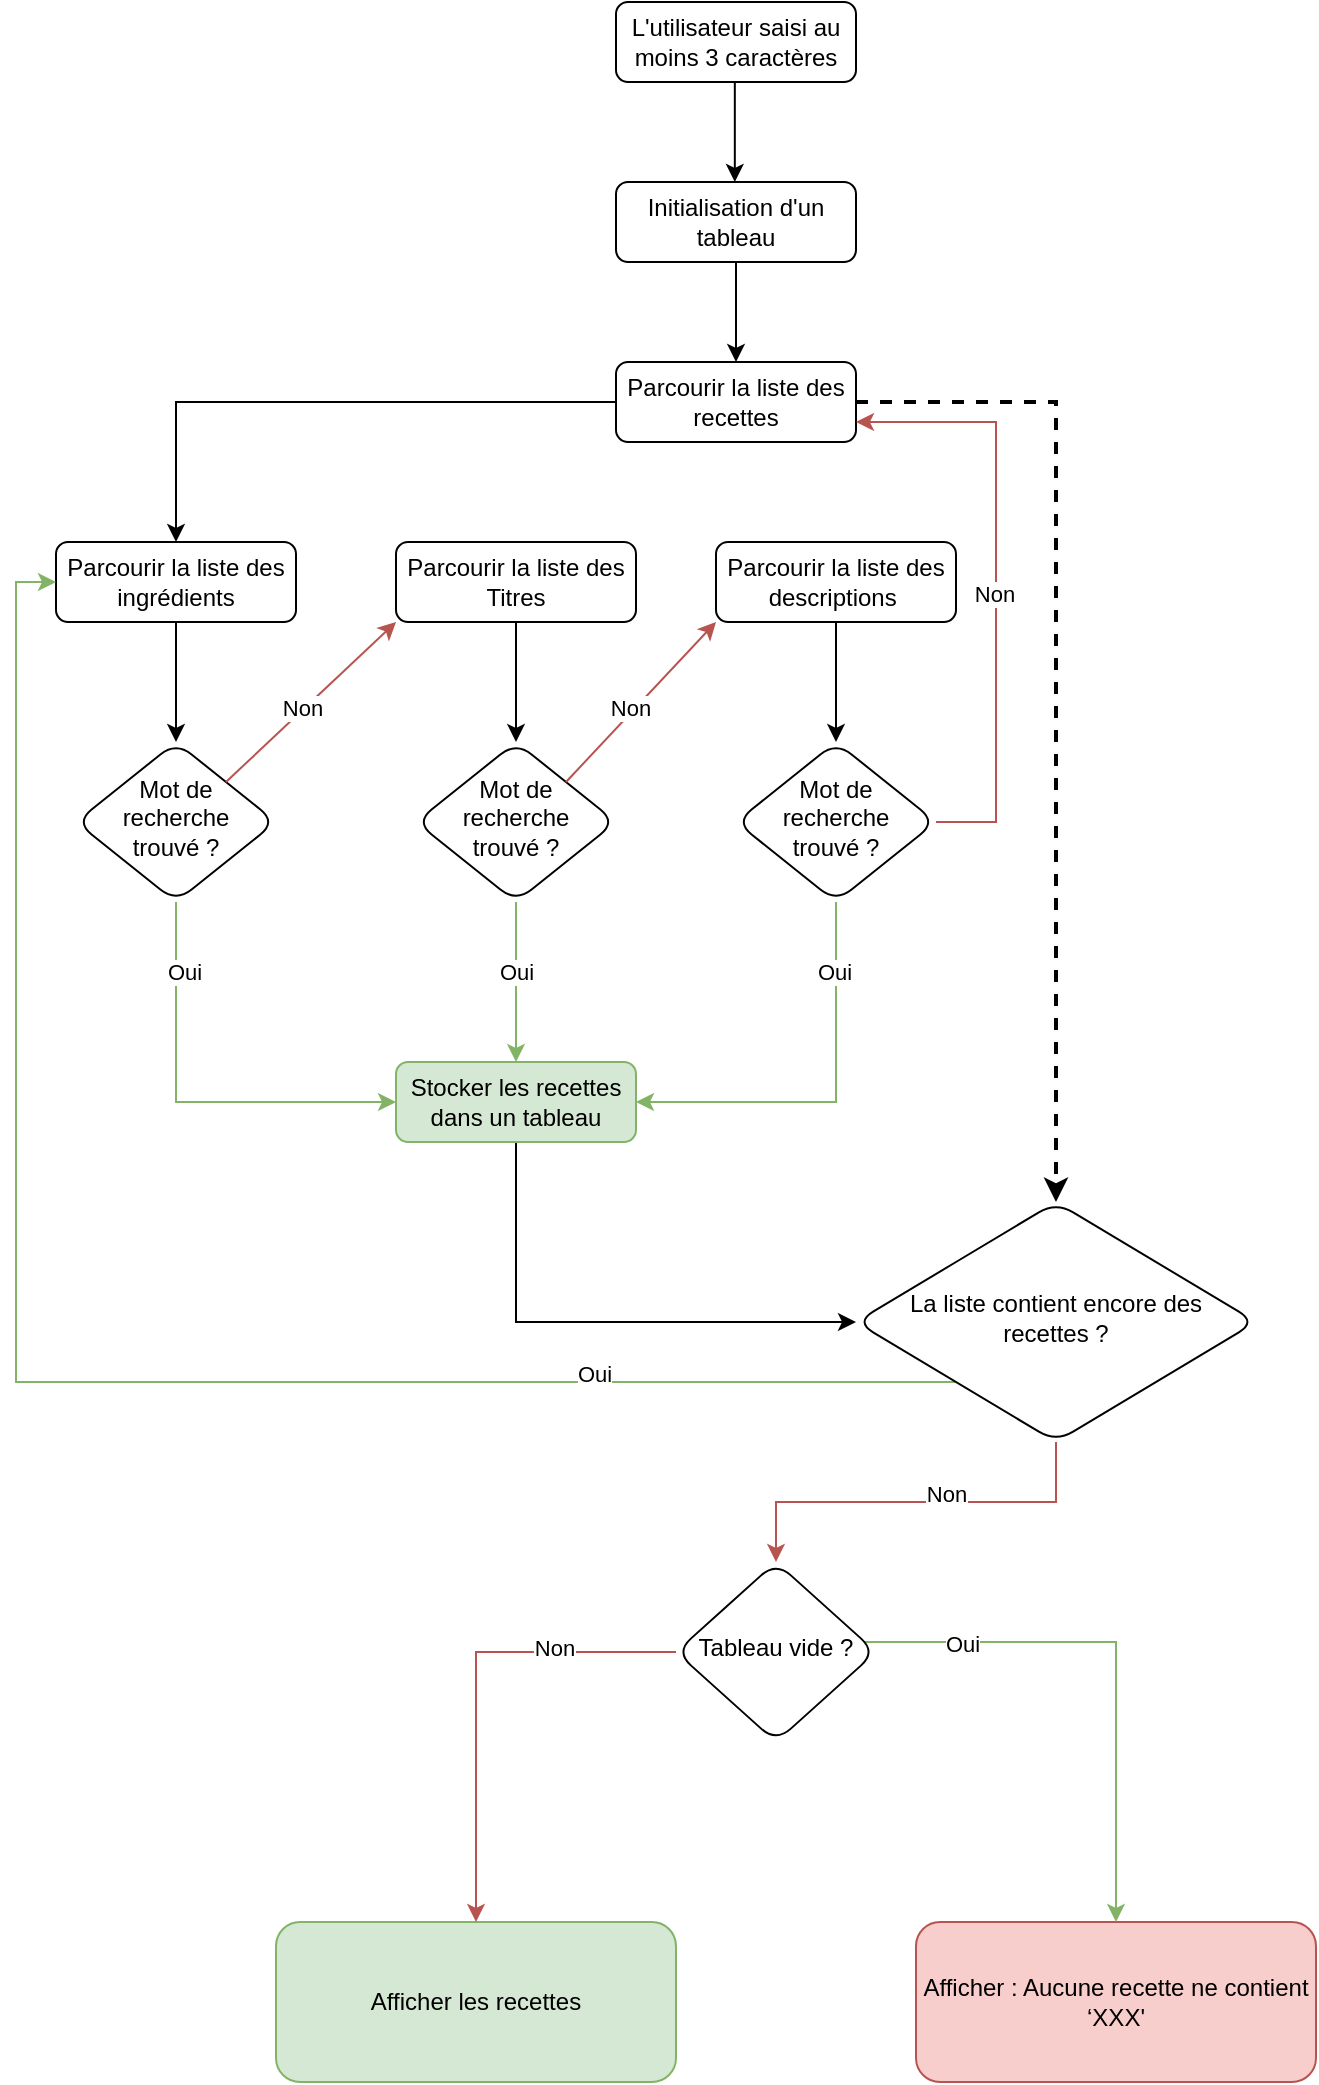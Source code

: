 <mxfile version="22.0.4" type="github">
  <diagram id="C5RBs43oDa-KdzZeNtuy" name="Page-1">
    <mxGraphModel dx="1592" dy="973" grid="1" gridSize="10" guides="1" tooltips="1" connect="1" arrows="1" fold="1" page="1" pageScale="1" pageWidth="827" pageHeight="1169" math="0" shadow="0">
      <root>
        <mxCell id="WIyWlLk6GJQsqaUBKTNV-0" />
        <mxCell id="WIyWlLk6GJQsqaUBKTNV-1" parent="WIyWlLk6GJQsqaUBKTNV-0" />
        <mxCell id="WIyWlLk6GJQsqaUBKTNV-3" value="Initialisation d&#39;un tableau" style="rounded=1;whiteSpace=wrap;html=1;fontSize=12;glass=0;strokeWidth=1;shadow=0;" parent="WIyWlLk6GJQsqaUBKTNV-1" vertex="1">
          <mxGeometry x="330" y="130" width="120" height="40" as="geometry" />
        </mxCell>
        <mxCell id="WIyWlLk6GJQsqaUBKTNV-7" value="&lt;div style=&quot;&quot; title=&quot;Page 3&quot; class=&quot;page&quot;&gt;&lt;div style=&quot;&quot; class=&quot;section&quot;&gt;&lt;div class=&quot;layoutArea&quot;&gt;&lt;div class=&quot;column&quot;&gt;&lt;p&gt;Afficher : Aucune recette ne contient ‘XXX&#39;&lt;/p&gt;&lt;/div&gt;&lt;/div&gt;&lt;/div&gt;&lt;/div&gt;" style="rounded=1;whiteSpace=wrap;html=1;fontSize=12;glass=0;strokeWidth=1;shadow=0;align=center;fillColor=#f8cecc;strokeColor=#b85450;labelBackgroundColor=none;" parent="WIyWlLk6GJQsqaUBKTNV-1" vertex="1">
          <mxGeometry x="480" y="1000" width="200" height="80" as="geometry" />
        </mxCell>
        <mxCell id="tcweHhLTP4D0W3foXHjk-137" style="edgeStyle=orthogonalEdgeStyle;rounded=0;orthogonalLoop=1;jettySize=auto;html=1;exitX=0.5;exitY=1;exitDx=0;exitDy=0;" edge="1" parent="WIyWlLk6GJQsqaUBKTNV-1" source="WIyWlLk6GJQsqaUBKTNV-11" target="tcweHhLTP4D0W3foXHjk-45">
          <mxGeometry relative="1" as="geometry" />
        </mxCell>
        <mxCell id="WIyWlLk6GJQsqaUBKTNV-11" value="Parcourir la liste des descriptions&amp;nbsp;" style="rounded=1;whiteSpace=wrap;html=1;fontSize=12;glass=0;strokeWidth=1;shadow=0;" parent="WIyWlLk6GJQsqaUBKTNV-1" vertex="1">
          <mxGeometry x="380" y="310" width="120" height="40" as="geometry" />
        </mxCell>
        <mxCell id="tcweHhLTP4D0W3foXHjk-135" style="edgeStyle=orthogonalEdgeStyle;rounded=0;orthogonalLoop=1;jettySize=auto;html=1;exitX=0.5;exitY=1;exitDx=0;exitDy=0;" edge="1" parent="WIyWlLk6GJQsqaUBKTNV-1" source="WIyWlLk6GJQsqaUBKTNV-12" target="tcweHhLTP4D0W3foXHjk-9">
          <mxGeometry relative="1" as="geometry" />
        </mxCell>
        <mxCell id="WIyWlLk6GJQsqaUBKTNV-12" value="Parcourir la liste des ingrédients" style="rounded=1;whiteSpace=wrap;html=1;fontSize=12;glass=0;strokeWidth=1;shadow=0;" parent="WIyWlLk6GJQsqaUBKTNV-1" vertex="1">
          <mxGeometry x="50" y="310" width="120" height="40" as="geometry" />
        </mxCell>
        <mxCell id="tcweHhLTP4D0W3foXHjk-138" style="edgeStyle=orthogonalEdgeStyle;rounded=0;orthogonalLoop=1;jettySize=auto;html=1;exitX=0.5;exitY=1;exitDx=0;exitDy=0;entryX=0;entryY=0.5;entryDx=0;entryDy=0;fillColor=#d5e8d4;strokeColor=#82b366;strokeWidth=1;" edge="1" parent="WIyWlLk6GJQsqaUBKTNV-1" source="tcweHhLTP4D0W3foXHjk-9" target="tcweHhLTP4D0W3foXHjk-77">
          <mxGeometry relative="1" as="geometry" />
        </mxCell>
        <mxCell id="tcweHhLTP4D0W3foXHjk-163" value="Oui" style="edgeLabel;html=1;align=center;verticalAlign=middle;resizable=0;points=[];" vertex="1" connectable="0" parent="tcweHhLTP4D0W3foXHjk-138">
          <mxGeometry x="-0.681" y="4" relative="1" as="geometry">
            <mxPoint y="1" as="offset" />
          </mxGeometry>
        </mxCell>
        <mxCell id="tcweHhLTP4D0W3foXHjk-9" value="&lt;p&gt;Mot de recherche trouvé ?&lt;br&gt;&lt;/p&gt;" style="rhombus;whiteSpace=wrap;html=1;shadow=0;fontFamily=Helvetica;fontSize=12;align=center;strokeWidth=1;spacing=6;spacingTop=-4;rounded=1;" vertex="1" parent="WIyWlLk6GJQsqaUBKTNV-1">
          <mxGeometry x="60" y="410" width="100" height="80" as="geometry" />
        </mxCell>
        <mxCell id="tcweHhLTP4D0W3foXHjk-136" style="edgeStyle=orthogonalEdgeStyle;rounded=0;orthogonalLoop=1;jettySize=auto;html=1;exitX=0.5;exitY=1;exitDx=0;exitDy=0;" edge="1" parent="WIyWlLk6GJQsqaUBKTNV-1" source="tcweHhLTP4D0W3foXHjk-14" target="tcweHhLTP4D0W3foXHjk-129">
          <mxGeometry relative="1" as="geometry" />
        </mxCell>
        <mxCell id="tcweHhLTP4D0W3foXHjk-14" value="Parcourir la liste des Titres" style="rounded=1;whiteSpace=wrap;html=1;fontSize=12;glass=0;strokeWidth=1;shadow=0;" vertex="1" parent="WIyWlLk6GJQsqaUBKTNV-1">
          <mxGeometry x="220" y="310" width="120" height="40" as="geometry" />
        </mxCell>
        <mxCell id="tcweHhLTP4D0W3foXHjk-120" style="edgeStyle=orthogonalEdgeStyle;rounded=0;orthogonalLoop=1;jettySize=auto;html=1;exitX=0;exitY=0.5;exitDx=0;exitDy=0;entryX=0.5;entryY=0;entryDx=0;entryDy=0;" edge="1" parent="WIyWlLk6GJQsqaUBKTNV-1" source="tcweHhLTP4D0W3foXHjk-39" target="WIyWlLk6GJQsqaUBKTNV-12">
          <mxGeometry relative="1" as="geometry" />
        </mxCell>
        <mxCell id="tcweHhLTP4D0W3foXHjk-142" style="edgeStyle=orthogonalEdgeStyle;rounded=0;orthogonalLoop=1;jettySize=auto;html=1;exitX=1;exitY=0.5;exitDx=0;exitDy=0;dashed=1;strokeWidth=2;" edge="1" parent="WIyWlLk6GJQsqaUBKTNV-1" source="tcweHhLTP4D0W3foXHjk-39" target="tcweHhLTP4D0W3foXHjk-115">
          <mxGeometry relative="1" as="geometry">
            <mxPoint x="630" y="410" as="targetPoint" />
          </mxGeometry>
        </mxCell>
        <mxCell id="tcweHhLTP4D0W3foXHjk-39" value="Parcourir la liste des recettes" style="rounded=1;whiteSpace=wrap;html=1;fontSize=12;glass=0;strokeWidth=1;shadow=0;" vertex="1" parent="WIyWlLk6GJQsqaUBKTNV-1">
          <mxGeometry x="330" y="220" width="120" height="40" as="geometry" />
        </mxCell>
        <mxCell id="tcweHhLTP4D0W3foXHjk-140" style="edgeStyle=orthogonalEdgeStyle;rounded=0;orthogonalLoop=1;jettySize=auto;html=1;exitX=0.5;exitY=1;exitDx=0;exitDy=0;entryX=1;entryY=0.5;entryDx=0;entryDy=0;fillColor=#d5e8d4;strokeColor=#82b366;strokeWidth=1;" edge="1" parent="WIyWlLk6GJQsqaUBKTNV-1" source="tcweHhLTP4D0W3foXHjk-45" target="tcweHhLTP4D0W3foXHjk-77">
          <mxGeometry relative="1" as="geometry" />
        </mxCell>
        <mxCell id="tcweHhLTP4D0W3foXHjk-165" value="Oui" style="edgeLabel;html=1;align=center;verticalAlign=middle;resizable=0;points=[];" vertex="1" connectable="0" parent="tcweHhLTP4D0W3foXHjk-140">
          <mxGeometry x="-0.665" y="-1" relative="1" as="geometry">
            <mxPoint y="1" as="offset" />
          </mxGeometry>
        </mxCell>
        <mxCell id="tcweHhLTP4D0W3foXHjk-145" style="edgeStyle=orthogonalEdgeStyle;rounded=0;orthogonalLoop=1;jettySize=auto;html=1;exitX=1;exitY=0.5;exitDx=0;exitDy=0;fillColor=#f8cecc;strokeColor=#b85450;" edge="1" parent="WIyWlLk6GJQsqaUBKTNV-1" source="tcweHhLTP4D0W3foXHjk-45">
          <mxGeometry relative="1" as="geometry">
            <mxPoint x="450" y="250" as="targetPoint" />
            <Array as="points">
              <mxPoint x="520" y="450" />
              <mxPoint x="520" y="250" />
            </Array>
          </mxGeometry>
        </mxCell>
        <mxCell id="tcweHhLTP4D0W3foXHjk-148" value="Non" style="edgeLabel;html=1;align=center;verticalAlign=middle;resizable=0;points=[];" vertex="1" connectable="0" parent="tcweHhLTP4D0W3foXHjk-145">
          <mxGeometry x="-0.039" y="1" relative="1" as="geometry">
            <mxPoint as="offset" />
          </mxGeometry>
        </mxCell>
        <mxCell id="tcweHhLTP4D0W3foXHjk-45" value="&lt;p&gt;Mot de recherche trouvé ?&lt;br&gt;&lt;/p&gt;" style="rhombus;whiteSpace=wrap;html=1;shadow=0;fontFamily=Helvetica;fontSize=12;align=center;strokeWidth=1;spacing=6;spacingTop=-4;rounded=1;" vertex="1" parent="WIyWlLk6GJQsqaUBKTNV-1">
          <mxGeometry x="390" y="410" width="100" height="80" as="geometry" />
        </mxCell>
        <mxCell id="tcweHhLTP4D0W3foXHjk-57" value="" style="endArrow=classic;html=1;rounded=1;entryX=0.5;entryY=0;entryDx=0;entryDy=0;" edge="1" parent="WIyWlLk6GJQsqaUBKTNV-1" source="WIyWlLk6GJQsqaUBKTNV-3" target="tcweHhLTP4D0W3foXHjk-39">
          <mxGeometry width="50" height="50" relative="1" as="geometry">
            <mxPoint x="389.64" y="170" as="sourcePoint" />
            <mxPoint x="389.64" y="210" as="targetPoint" />
          </mxGeometry>
        </mxCell>
        <mxCell id="tcweHhLTP4D0W3foXHjk-61" value="Afficher les recettes" style="rounded=1;whiteSpace=wrap;html=1;fontSize=12;glass=0;strokeWidth=1;shadow=0;labelBackgroundColor=none;verticalAlign=middle;fillColor=#d5e8d4;strokeColor=#82b366;" vertex="1" parent="WIyWlLk6GJQsqaUBKTNV-1">
          <mxGeometry x="160" y="1000" width="200" height="80" as="geometry" />
        </mxCell>
        <mxCell id="tcweHhLTP4D0W3foXHjk-73" value="L&#39;utilisateur saisi au moins 3 caractères" style="rounded=1;whiteSpace=wrap;html=1;fontSize=12;glass=0;strokeWidth=1;shadow=0;" vertex="1" parent="WIyWlLk6GJQsqaUBKTNV-1">
          <mxGeometry x="330" y="40" width="120" height="40" as="geometry" />
        </mxCell>
        <mxCell id="tcweHhLTP4D0W3foXHjk-74" value="" style="endArrow=classic;html=1;rounded=1;entryX=0.5;entryY=0;entryDx=0;entryDy=0;" edge="1" parent="WIyWlLk6GJQsqaUBKTNV-1">
          <mxGeometry width="50" height="50" relative="1" as="geometry">
            <mxPoint x="389.41" y="80" as="sourcePoint" />
            <mxPoint x="389.41" y="130" as="targetPoint" />
          </mxGeometry>
        </mxCell>
        <mxCell id="tcweHhLTP4D0W3foXHjk-157" style="edgeStyle=orthogonalEdgeStyle;rounded=0;orthogonalLoop=1;jettySize=auto;html=1;entryX=0.5;entryY=0;entryDx=0;entryDy=0;fillColor=#d5e8d4;strokeColor=#82b366;strokeWidth=1;" edge="1" parent="WIyWlLk6GJQsqaUBKTNV-1" source="tcweHhLTP4D0W3foXHjk-76" target="WIyWlLk6GJQsqaUBKTNV-7">
          <mxGeometry relative="1" as="geometry">
            <Array as="points">
              <mxPoint x="580" y="860" />
            </Array>
          </mxGeometry>
        </mxCell>
        <mxCell id="tcweHhLTP4D0W3foXHjk-162" value="Oui" style="edgeLabel;html=1;align=center;verticalAlign=middle;resizable=0;points=[];" vertex="1" connectable="0" parent="tcweHhLTP4D0W3foXHjk-157">
          <mxGeometry x="-0.638" y="-1" relative="1" as="geometry">
            <mxPoint as="offset" />
          </mxGeometry>
        </mxCell>
        <mxCell id="tcweHhLTP4D0W3foXHjk-160" style="edgeStyle=orthogonalEdgeStyle;rounded=0;orthogonalLoop=1;jettySize=auto;html=1;entryX=0.5;entryY=0;entryDx=0;entryDy=0;fillColor=#f8cecc;strokeColor=#b85450;" edge="1" parent="WIyWlLk6GJQsqaUBKTNV-1" source="tcweHhLTP4D0W3foXHjk-76" target="tcweHhLTP4D0W3foXHjk-61">
          <mxGeometry relative="1" as="geometry">
            <Array as="points">
              <mxPoint x="260" y="865" />
            </Array>
          </mxGeometry>
        </mxCell>
        <mxCell id="tcweHhLTP4D0W3foXHjk-161" value="Non" style="edgeLabel;html=1;align=center;verticalAlign=middle;resizable=0;points=[];" vertex="1" connectable="0" parent="tcweHhLTP4D0W3foXHjk-160">
          <mxGeometry x="-0.482" y="-2" relative="1" as="geometry">
            <mxPoint as="offset" />
          </mxGeometry>
        </mxCell>
        <mxCell id="tcweHhLTP4D0W3foXHjk-76" value="&lt;p&gt;Tableau vide ?&lt;br&gt;&lt;/p&gt;" style="rhombus;whiteSpace=wrap;html=1;shadow=0;fontFamily=Helvetica;fontSize=12;align=center;strokeWidth=1;spacing=6;spacingTop=-4;rounded=1;" vertex="1" parent="WIyWlLk6GJQsqaUBKTNV-1">
          <mxGeometry x="360" y="820" width="100" height="90" as="geometry" />
        </mxCell>
        <mxCell id="tcweHhLTP4D0W3foXHjk-144" style="edgeStyle=orthogonalEdgeStyle;rounded=0;orthogonalLoop=1;jettySize=auto;html=1;exitX=0.5;exitY=1;exitDx=0;exitDy=0;entryX=0;entryY=0.5;entryDx=0;entryDy=0;" edge="1" parent="WIyWlLk6GJQsqaUBKTNV-1" source="tcweHhLTP4D0W3foXHjk-77" target="tcweHhLTP4D0W3foXHjk-115">
          <mxGeometry relative="1" as="geometry" />
        </mxCell>
        <mxCell id="tcweHhLTP4D0W3foXHjk-77" value="Stocker les recettes dans un tableau" style="rounded=1;whiteSpace=wrap;html=1;fontSize=12;glass=0;strokeWidth=1;shadow=0;fillColor=#d5e8d4;strokeColor=#82b366;" vertex="1" parent="WIyWlLk6GJQsqaUBKTNV-1">
          <mxGeometry x="220" y="570" width="120" height="40" as="geometry" />
        </mxCell>
        <mxCell id="tcweHhLTP4D0W3foXHjk-153" style="edgeStyle=orthogonalEdgeStyle;rounded=0;orthogonalLoop=1;jettySize=auto;html=1;entryX=0;entryY=0.5;entryDx=0;entryDy=0;exitX=0;exitY=1;exitDx=0;exitDy=0;fillColor=#d5e8d4;strokeColor=#82b366;strokeWidth=1;" edge="1" parent="WIyWlLk6GJQsqaUBKTNV-1" source="tcweHhLTP4D0W3foXHjk-115" target="WIyWlLk6GJQsqaUBKTNV-12">
          <mxGeometry relative="1" as="geometry">
            <mxPoint x="510" y="689.97" as="sourcePoint" />
            <mxPoint x="30" y="357.47" as="targetPoint" />
          </mxGeometry>
        </mxCell>
        <mxCell id="tcweHhLTP4D0W3foXHjk-154" value="Oui" style="edgeLabel;html=1;align=center;verticalAlign=middle;resizable=0;points=[];" vertex="1" connectable="0" parent="tcweHhLTP4D0W3foXHjk-153">
          <mxGeometry x="-0.592" y="-4" relative="1" as="geometry">
            <mxPoint as="offset" />
          </mxGeometry>
        </mxCell>
        <mxCell id="tcweHhLTP4D0W3foXHjk-159" style="edgeStyle=orthogonalEdgeStyle;rounded=0;orthogonalLoop=1;jettySize=auto;html=1;fillColor=#f8cecc;strokeColor=#b85450;" edge="1" parent="WIyWlLk6GJQsqaUBKTNV-1" source="tcweHhLTP4D0W3foXHjk-115" target="tcweHhLTP4D0W3foXHjk-76">
          <mxGeometry relative="1" as="geometry" />
        </mxCell>
        <mxCell id="tcweHhLTP4D0W3foXHjk-166" value="Non" style="edgeLabel;html=1;align=center;verticalAlign=middle;resizable=0;points=[];" vertex="1" connectable="0" parent="tcweHhLTP4D0W3foXHjk-159">
          <mxGeometry x="-0.15" y="-4" relative="1" as="geometry">
            <mxPoint as="offset" />
          </mxGeometry>
        </mxCell>
        <mxCell id="tcweHhLTP4D0W3foXHjk-115" value="&lt;p&gt;La liste contient encore des recettes ?&lt;br&gt;&lt;/p&gt;" style="rhombus;whiteSpace=wrap;html=1;shadow=0;fontFamily=Helvetica;fontSize=12;align=center;strokeWidth=1;spacing=6;spacingTop=-4;rounded=1;" vertex="1" parent="WIyWlLk6GJQsqaUBKTNV-1">
          <mxGeometry x="450" y="640" width="200" height="120" as="geometry" />
        </mxCell>
        <mxCell id="tcweHhLTP4D0W3foXHjk-139" style="edgeStyle=orthogonalEdgeStyle;rounded=0;orthogonalLoop=1;jettySize=auto;html=1;exitX=0.5;exitY=1;exitDx=0;exitDy=0;entryX=0.5;entryY=0;entryDx=0;entryDy=0;fillColor=#d5e8d4;strokeColor=#82b366;strokeWidth=1;" edge="1" parent="WIyWlLk6GJQsqaUBKTNV-1" source="tcweHhLTP4D0W3foXHjk-129" target="tcweHhLTP4D0W3foXHjk-77">
          <mxGeometry relative="1" as="geometry" />
        </mxCell>
        <mxCell id="tcweHhLTP4D0W3foXHjk-164" value="Oui" style="edgeLabel;html=1;align=center;verticalAlign=middle;resizable=0;points=[];" vertex="1" connectable="0" parent="tcweHhLTP4D0W3foXHjk-139">
          <mxGeometry x="-0.163" relative="1" as="geometry">
            <mxPoint y="1" as="offset" />
          </mxGeometry>
        </mxCell>
        <mxCell id="tcweHhLTP4D0W3foXHjk-129" value="&lt;p&gt;Mot de recherche trouvé ?&lt;br&gt;&lt;/p&gt;" style="rhombus;whiteSpace=wrap;html=1;shadow=0;fontFamily=Helvetica;fontSize=12;align=center;strokeWidth=1;spacing=6;spacingTop=-4;rounded=1;" vertex="1" parent="WIyWlLk6GJQsqaUBKTNV-1">
          <mxGeometry x="230" y="410" width="100" height="80" as="geometry" />
        </mxCell>
        <mxCell id="tcweHhLTP4D0W3foXHjk-133" value="" style="endArrow=classic;html=1;rounded=0;exitX=1;exitY=0;exitDx=0;exitDy=0;entryX=0;entryY=1;entryDx=0;entryDy=0;fillColor=#f8cecc;strokeColor=#b85450;" edge="1" parent="WIyWlLk6GJQsqaUBKTNV-1" source="tcweHhLTP4D0W3foXHjk-9" target="tcweHhLTP4D0W3foXHjk-14">
          <mxGeometry width="50" height="50" relative="1" as="geometry">
            <mxPoint x="190" y="420" as="sourcePoint" />
            <mxPoint x="240" y="370" as="targetPoint" />
          </mxGeometry>
        </mxCell>
        <mxCell id="tcweHhLTP4D0W3foXHjk-146" value="Non" style="edgeLabel;html=1;align=center;verticalAlign=middle;resizable=0;points=[];" vertex="1" connectable="0" parent="tcweHhLTP4D0W3foXHjk-133">
          <mxGeometry x="-0.091" y="1" relative="1" as="geometry">
            <mxPoint as="offset" />
          </mxGeometry>
        </mxCell>
        <mxCell id="tcweHhLTP4D0W3foXHjk-134" value="" style="endArrow=classic;html=1;rounded=0;exitX=1;exitY=0;exitDx=0;exitDy=0;entryX=0;entryY=1;entryDx=0;entryDy=0;fillColor=#f8cecc;strokeColor=#b85450;" edge="1" parent="WIyWlLk6GJQsqaUBKTNV-1" source="tcweHhLTP4D0W3foXHjk-129" target="WIyWlLk6GJQsqaUBKTNV-11">
          <mxGeometry width="50" height="50" relative="1" as="geometry">
            <mxPoint x="295" y="430" as="sourcePoint" />
            <mxPoint x="380" y="350" as="targetPoint" />
          </mxGeometry>
        </mxCell>
        <mxCell id="tcweHhLTP4D0W3foXHjk-147" value="Non" style="edgeLabel;html=1;align=center;verticalAlign=middle;resizable=0;points=[];" vertex="1" connectable="0" parent="tcweHhLTP4D0W3foXHjk-134">
          <mxGeometry x="-0.095" y="3" relative="1" as="geometry">
            <mxPoint y="1" as="offset" />
          </mxGeometry>
        </mxCell>
      </root>
    </mxGraphModel>
  </diagram>
</mxfile>
